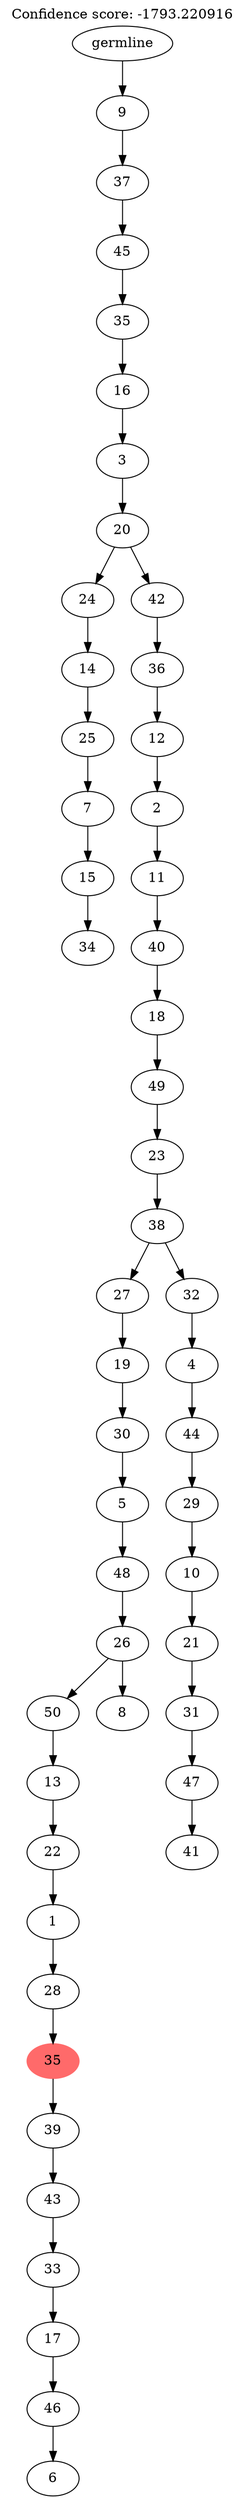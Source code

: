 digraph g {
	"50" -> "51";
	"51" [label="34"];
	"49" -> "50";
	"50" [label="15"];
	"48" -> "49";
	"49" [label="7"];
	"47" -> "48";
	"48" [label="25"];
	"46" -> "47";
	"47" [label="14"];
	"43" -> "44";
	"44" [label="6"];
	"42" -> "43";
	"43" [label="46"];
	"41" -> "42";
	"42" [label="17"];
	"40" -> "41";
	"41" [label="33"];
	"39" -> "40";
	"40" [label="43"];
	"38" -> "39";
	"39" [label="39"];
	"37" -> "38";
	"38" [color=indianred1, style=filled, label="35"];
	"36" -> "37";
	"37" [label="28"];
	"35" -> "36";
	"36" [label="1"];
	"34" -> "35";
	"35" [label="22"];
	"33" -> "34";
	"34" [label="13"];
	"32" -> "33";
	"33" [label="50"];
	"32" -> "45";
	"45" [label="8"];
	"31" -> "32";
	"32" [label="26"];
	"30" -> "31";
	"31" [label="48"];
	"29" -> "30";
	"30" [label="5"];
	"28" -> "29";
	"29" [label="30"];
	"27" -> "28";
	"28" [label="19"];
	"25" -> "26";
	"26" [label="41"];
	"24" -> "25";
	"25" [label="47"];
	"23" -> "24";
	"24" [label="31"];
	"22" -> "23";
	"23" [label="21"];
	"21" -> "22";
	"22" [label="10"];
	"20" -> "21";
	"21" [label="29"];
	"19" -> "20";
	"20" [label="44"];
	"18" -> "19";
	"19" [label="4"];
	"17" -> "18";
	"18" [label="32"];
	"17" -> "27";
	"27" [label="27"];
	"16" -> "17";
	"17" [label="38"];
	"15" -> "16";
	"16" [label="23"];
	"14" -> "15";
	"15" [label="49"];
	"13" -> "14";
	"14" [label="18"];
	"12" -> "13";
	"13" [label="40"];
	"11" -> "12";
	"12" [label="11"];
	"10" -> "11";
	"11" [label="2"];
	"9" -> "10";
	"10" [label="12"];
	"8" -> "9";
	"9" [label="36"];
	"7" -> "8";
	"8" [label="42"];
	"7" -> "46";
	"46" [label="24"];
	"6" -> "7";
	"7" [label="20"];
	"5" -> "6";
	"6" [label="3"];
	"4" -> "5";
	"5" [label="16"];
	"3" -> "4";
	"4" [label="35"];
	"2" -> "3";
	"3" [label="45"];
	"1" -> "2";
	"2" [label="37"];
	"0" -> "1";
	"1" [label="9"];
	"0" [label="germline"];
	labelloc="t";
	label="Confidence score: -1793.220916";
}
